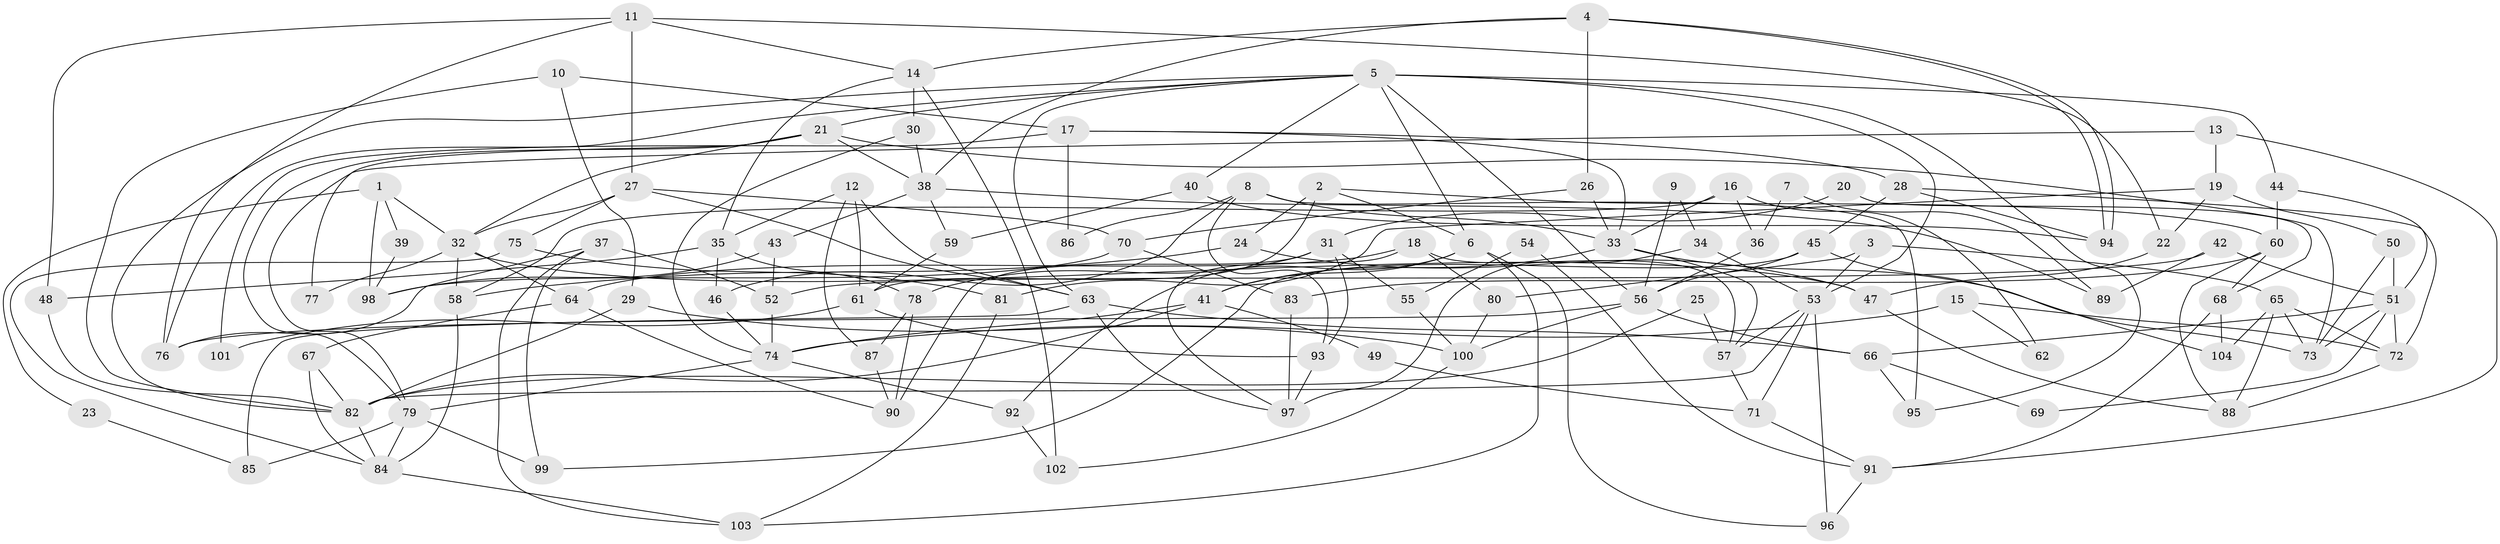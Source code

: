 // Generated by graph-tools (version 1.1) at 2025/02/03/09/25 03:02:10]
// undirected, 104 vertices, 208 edges
graph export_dot {
graph [start="1"]
  node [color=gray90,style=filled];
  1;
  2;
  3;
  4;
  5;
  6;
  7;
  8;
  9;
  10;
  11;
  12;
  13;
  14;
  15;
  16;
  17;
  18;
  19;
  20;
  21;
  22;
  23;
  24;
  25;
  26;
  27;
  28;
  29;
  30;
  31;
  32;
  33;
  34;
  35;
  36;
  37;
  38;
  39;
  40;
  41;
  42;
  43;
  44;
  45;
  46;
  47;
  48;
  49;
  50;
  51;
  52;
  53;
  54;
  55;
  56;
  57;
  58;
  59;
  60;
  61;
  62;
  63;
  64;
  65;
  66;
  67;
  68;
  69;
  70;
  71;
  72;
  73;
  74;
  75;
  76;
  77;
  78;
  79;
  80;
  81;
  82;
  83;
  84;
  85;
  86;
  87;
  88;
  89;
  90;
  91;
  92;
  93;
  94;
  95;
  96;
  97;
  98;
  99;
  100;
  101;
  102;
  103;
  104;
  1 -- 32;
  1 -- 98;
  1 -- 23;
  1 -- 39;
  2 -- 6;
  2 -- 24;
  2 -- 60;
  2 -- 61;
  3 -- 53;
  3 -- 65;
  3 -- 80;
  4 -- 14;
  4 -- 94;
  4 -- 94;
  4 -- 26;
  4 -- 38;
  5 -- 44;
  5 -- 82;
  5 -- 6;
  5 -- 21;
  5 -- 40;
  5 -- 53;
  5 -- 56;
  5 -- 63;
  5 -- 76;
  5 -- 95;
  6 -- 41;
  6 -- 92;
  6 -- 96;
  6 -- 103;
  7 -- 89;
  7 -- 36;
  8 -- 95;
  8 -- 93;
  8 -- 33;
  8 -- 46;
  8 -- 86;
  9 -- 56;
  9 -- 34;
  10 -- 29;
  10 -- 82;
  10 -- 17;
  11 -- 22;
  11 -- 76;
  11 -- 14;
  11 -- 27;
  11 -- 48;
  12 -- 63;
  12 -- 61;
  12 -- 35;
  12 -- 87;
  13 -- 91;
  13 -- 79;
  13 -- 19;
  14 -- 35;
  14 -- 30;
  14 -- 102;
  15 -- 74;
  15 -- 72;
  15 -- 62;
  16 -- 33;
  16 -- 58;
  16 -- 36;
  16 -- 62;
  17 -- 33;
  17 -- 28;
  17 -- 86;
  17 -- 101;
  18 -- 57;
  18 -- 64;
  18 -- 80;
  18 -- 97;
  19 -- 81;
  19 -- 22;
  19 -- 50;
  20 -- 68;
  20 -- 31;
  21 -- 38;
  21 -- 32;
  21 -- 73;
  21 -- 77;
  21 -- 79;
  22 -- 47;
  23 -- 85;
  24 -- 58;
  24 -- 47;
  25 -- 82;
  25 -- 57;
  26 -- 33;
  26 -- 70;
  27 -- 70;
  27 -- 32;
  27 -- 63;
  27 -- 75;
  28 -- 94;
  28 -- 45;
  28 -- 72;
  29 -- 100;
  29 -- 82;
  30 -- 74;
  30 -- 38;
  31 -- 78;
  31 -- 90;
  31 -- 55;
  31 -- 93;
  32 -- 47;
  32 -- 58;
  32 -- 64;
  32 -- 77;
  33 -- 73;
  33 -- 41;
  33 -- 57;
  34 -- 53;
  34 -- 97;
  35 -- 46;
  35 -- 48;
  35 -- 78;
  36 -- 56;
  37 -- 76;
  37 -- 103;
  37 -- 52;
  37 -- 99;
  38 -- 43;
  38 -- 59;
  38 -- 89;
  39 -- 98;
  40 -- 59;
  40 -- 94;
  41 -- 82;
  41 -- 49;
  41 -- 74;
  42 -- 52;
  42 -- 51;
  42 -- 89;
  43 -- 52;
  43 -- 98;
  44 -- 51;
  44 -- 60;
  45 -- 56;
  45 -- 99;
  45 -- 104;
  46 -- 74;
  47 -- 88;
  48 -- 82;
  49 -- 71;
  50 -- 73;
  50 -- 51;
  51 -- 66;
  51 -- 69;
  51 -- 72;
  51 -- 73;
  52 -- 74;
  53 -- 71;
  53 -- 57;
  53 -- 82;
  53 -- 96;
  54 -- 91;
  54 -- 55;
  55 -- 100;
  56 -- 100;
  56 -- 66;
  56 -- 76;
  57 -- 71;
  58 -- 84;
  59 -- 61;
  60 -- 88;
  60 -- 68;
  60 -- 83;
  61 -- 93;
  61 -- 101;
  63 -- 66;
  63 -- 85;
  63 -- 97;
  64 -- 67;
  64 -- 90;
  65 -- 72;
  65 -- 73;
  65 -- 88;
  65 -- 104;
  66 -- 69;
  66 -- 95;
  67 -- 82;
  67 -- 84;
  68 -- 104;
  68 -- 91;
  70 -- 83;
  70 -- 98;
  71 -- 91;
  72 -- 88;
  74 -- 79;
  74 -- 92;
  75 -- 84;
  75 -- 81;
  78 -- 90;
  78 -- 87;
  79 -- 99;
  79 -- 84;
  79 -- 85;
  80 -- 100;
  81 -- 103;
  82 -- 84;
  83 -- 97;
  84 -- 103;
  87 -- 90;
  91 -- 96;
  92 -- 102;
  93 -- 97;
  100 -- 102;
}
